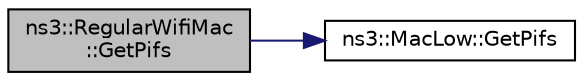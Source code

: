 digraph "ns3::RegularWifiMac::GetPifs"
{
  edge [fontname="Helvetica",fontsize="10",labelfontname="Helvetica",labelfontsize="10"];
  node [fontname="Helvetica",fontsize="10",shape=record];
  rankdir="LR";
  Node1 [label="ns3::RegularWifiMac\l::GetPifs",height=0.2,width=0.4,color="black", fillcolor="grey75", style="filled", fontcolor="black"];
  Node1 -> Node2 [color="midnightblue",fontsize="10",style="solid"];
  Node2 [label="ns3::MacLow::GetPifs",height=0.2,width=0.4,color="black", fillcolor="white", style="filled",URL="$d3/da6/classns3_1_1MacLow.html#a77f1f7d4ee6eb16b0fed4975000cb3bc"];
}
